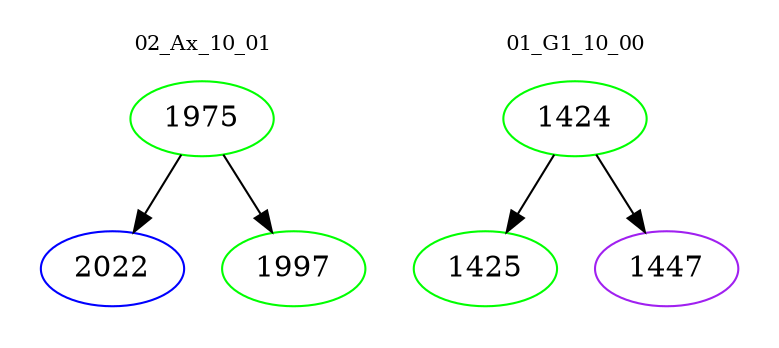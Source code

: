 digraph{
subgraph cluster_0 {
color = white
label = "02_Ax_10_01";
fontsize=10;
T0_1975 [label="1975", color="green"]
T0_1975 -> T0_2022 [color="black"]
T0_2022 [label="2022", color="blue"]
T0_1975 -> T0_1997 [color="black"]
T0_1997 [label="1997", color="green"]
}
subgraph cluster_1 {
color = white
label = "01_G1_10_00";
fontsize=10;
T1_1424 [label="1424", color="green"]
T1_1424 -> T1_1425 [color="black"]
T1_1425 [label="1425", color="green"]
T1_1424 -> T1_1447 [color="black"]
T1_1447 [label="1447", color="purple"]
}
}
